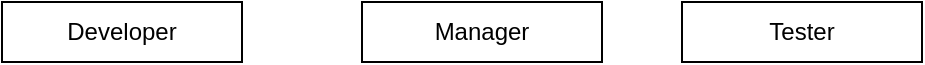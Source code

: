 <mxfile version="17.2.4" type="github">
  <diagram id="g_X-KgsLAW-S4ZSMYoeg" name="Page-1">
    <mxGraphModel dx="1038" dy="579" grid="1" gridSize="10" guides="1" tooltips="1" connect="1" arrows="1" fold="1" page="1" pageScale="1" pageWidth="1654" pageHeight="2336" math="0" shadow="0">
      <root>
        <mxCell id="0" />
        <mxCell id="1" parent="0" />
        <mxCell id="l8q1PCvS_Y2hLmEK7gph-1" value="Developer" style="rounded=0;whiteSpace=wrap;html=1;" vertex="1" parent="1">
          <mxGeometry x="40" y="70" width="120" height="30" as="geometry" />
        </mxCell>
        <mxCell id="l8q1PCvS_Y2hLmEK7gph-2" value="Manager" style="rounded=0;whiteSpace=wrap;html=1;" vertex="1" parent="1">
          <mxGeometry x="220" y="70" width="120" height="30" as="geometry" />
        </mxCell>
        <mxCell id="l8q1PCvS_Y2hLmEK7gph-3" value="Tester" style="rounded=0;whiteSpace=wrap;html=1;" vertex="1" parent="1">
          <mxGeometry x="380" y="70" width="120" height="30" as="geometry" />
        </mxCell>
      </root>
    </mxGraphModel>
  </diagram>
</mxfile>
